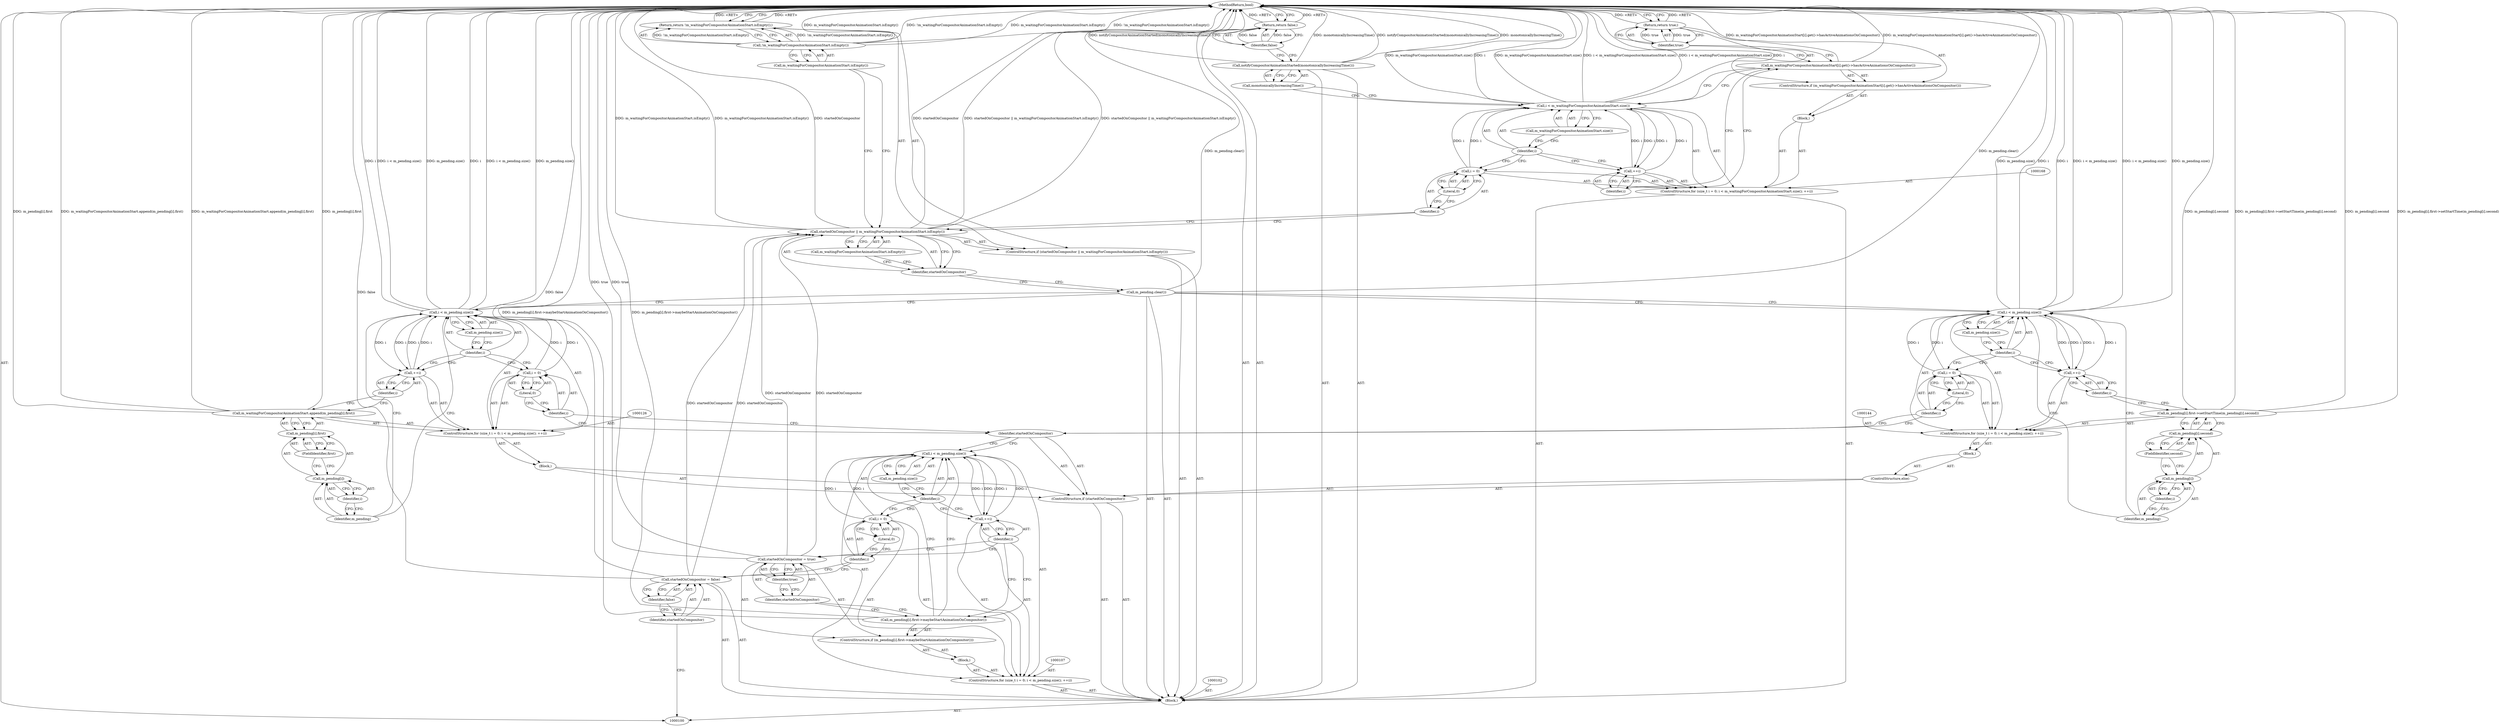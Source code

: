 digraph "1_Chrome_75f1a0ebf09d110642f19dd4e389004e949a7828_2" {
"1000186" [label="(MethodReturn,bool)"];
"1000127" [label="(Call,i = 0)"];
"1000128" [label="(Identifier,i)"];
"1000129" [label="(Literal,0)"];
"1000130" [label="(Call,i < m_pending.size())"];
"1000131" [label="(Identifier,i)"];
"1000132" [label="(Call,m_pending.size())"];
"1000133" [label="(Call,++i)"];
"1000134" [label="(Identifier,i)"];
"1000125" [label="(ControlStructure,for (size_t i = 0; i < m_pending.size(); ++i))"];
"1000135" [label="(Call,m_waitingForCompositorAnimationStart.append(m_pending[i].first))"];
"1000136" [label="(Call,m_pending[i].first)"];
"1000137" [label="(Call,m_pending[i])"];
"1000138" [label="(Identifier,m_pending)"];
"1000139" [label="(Identifier,i)"];
"1000140" [label="(FieldIdentifier,first)"];
"1000142" [label="(Block,)"];
"1000141" [label="(ControlStructure,else)"];
"1000145" [label="(Call,i = 0)"];
"1000146" [label="(Identifier,i)"];
"1000147" [label="(Literal,0)"];
"1000148" [label="(Call,i < m_pending.size())"];
"1000149" [label="(Identifier,i)"];
"1000150" [label="(Call,m_pending.size())"];
"1000151" [label="(Call,++i)"];
"1000152" [label="(Identifier,i)"];
"1000143" [label="(ControlStructure,for (size_t i = 0; i < m_pending.size(); ++i))"];
"1000153" [label="(Call,m_pending[i].first->setStartTime(m_pending[i].second))"];
"1000154" [label="(Call,m_pending[i].second)"];
"1000155" [label="(Call,m_pending[i])"];
"1000156" [label="(Identifier,m_pending)"];
"1000157" [label="(Identifier,i)"];
"1000158" [label="(FieldIdentifier,second)"];
"1000159" [label="(Call,m_pending.clear())"];
"1000163" [label="(Call,m_waitingForCompositorAnimationStart.isEmpty())"];
"1000160" [label="(ControlStructure,if (startedOnCompositor || m_waitingForCompositorAnimationStart.isEmpty()))"];
"1000161" [label="(Call,startedOnCompositor || m_waitingForCompositorAnimationStart.isEmpty())"];
"1000162" [label="(Identifier,startedOnCompositor)"];
"1000165" [label="(Call,!m_waitingForCompositorAnimationStart.isEmpty())"];
"1000166" [label="(Call,m_waitingForCompositorAnimationStart.isEmpty())"];
"1000164" [label="(Return,return !m_waitingForCompositorAnimationStart.isEmpty();)"];
"1000101" [label="(Block,)"];
"1000169" [label="(Call,i = 0)"];
"1000170" [label="(Identifier,i)"];
"1000171" [label="(Literal,0)"];
"1000172" [label="(Call,i < m_waitingForCompositorAnimationStart.size())"];
"1000173" [label="(Identifier,i)"];
"1000174" [label="(Call,m_waitingForCompositorAnimationStart.size())"];
"1000167" [label="(ControlStructure,for (size_t i = 0; i < m_waitingForCompositorAnimationStart.size(); ++i))"];
"1000175" [label="(Call,++i)"];
"1000176" [label="(Identifier,i)"];
"1000177" [label="(Block,)"];
"1000179" [label="(Call,m_waitingForCompositorAnimationStart[i].get()->hasActiveAnimationsOnCompositor())"];
"1000178" [label="(ControlStructure,if (m_waitingForCompositorAnimationStart[i].get()->hasActiveAnimationsOnCompositor()))"];
"1000180" [label="(Return,return true;)"];
"1000181" [label="(Identifier,true)"];
"1000183" [label="(Call,monotonicallyIncreasingTime())"];
"1000182" [label="(Call,notifyCompositorAnimationStarted(monotonicallyIncreasingTime()))"];
"1000185" [label="(Identifier,false)"];
"1000184" [label="(Return,return false;)"];
"1000105" [label="(Identifier,false)"];
"1000103" [label="(Call,startedOnCompositor = false)"];
"1000104" [label="(Identifier,startedOnCompositor)"];
"1000108" [label="(Call,i = 0)"];
"1000109" [label="(Identifier,i)"];
"1000110" [label="(Literal,0)"];
"1000111" [label="(Call,i < m_pending.size())"];
"1000112" [label="(Identifier,i)"];
"1000113" [label="(Call,m_pending.size())"];
"1000106" [label="(ControlStructure,for (size_t i = 0; i < m_pending.size(); ++i))"];
"1000114" [label="(Call,++i)"];
"1000115" [label="(Identifier,i)"];
"1000116" [label="(Block,)"];
"1000118" [label="(Call,m_pending[i].first->maybeStartAnimationOnCompositor())"];
"1000117" [label="(ControlStructure,if (m_pending[i].first->maybeStartAnimationOnCompositor()))"];
"1000119" [label="(Call,startedOnCompositor = true)"];
"1000120" [label="(Identifier,startedOnCompositor)"];
"1000121" [label="(Identifier,true)"];
"1000124" [label="(Block,)"];
"1000122" [label="(ControlStructure,if (startedOnCompositor))"];
"1000123" [label="(Identifier,startedOnCompositor)"];
"1000186" -> "1000100"  [label="AST: "];
"1000186" -> "1000164"  [label="CFG: "];
"1000186" -> "1000180"  [label="CFG: "];
"1000186" -> "1000184"  [label="CFG: "];
"1000184" -> "1000186"  [label="DDG: <RET>"];
"1000130" -> "1000186"  [label="DDG: i < m_pending.size()"];
"1000130" -> "1000186"  [label="DDG: m_pending.size()"];
"1000130" -> "1000186"  [label="DDG: i"];
"1000172" -> "1000186"  [label="DDG: i < m_waitingForCompositorAnimationStart.size()"];
"1000172" -> "1000186"  [label="DDG: i"];
"1000172" -> "1000186"  [label="DDG: m_waitingForCompositorAnimationStart.size()"];
"1000179" -> "1000186"  [label="DDG: m_waitingForCompositorAnimationStart[i].get()->hasActiveAnimationsOnCompositor()"];
"1000103" -> "1000186"  [label="DDG: false"];
"1000165" -> "1000186"  [label="DDG: m_waitingForCompositorAnimationStart.isEmpty()"];
"1000165" -> "1000186"  [label="DDG: !m_waitingForCompositorAnimationStart.isEmpty()"];
"1000119" -> "1000186"  [label="DDG: true"];
"1000118" -> "1000186"  [label="DDG: m_pending[i].first->maybeStartAnimationOnCompositor()"];
"1000153" -> "1000186"  [label="DDG: m_pending[i].second"];
"1000153" -> "1000186"  [label="DDG: m_pending[i].first->setStartTime(m_pending[i].second)"];
"1000148" -> "1000186"  [label="DDG: m_pending.size()"];
"1000148" -> "1000186"  [label="DDG: i"];
"1000148" -> "1000186"  [label="DDG: i < m_pending.size()"];
"1000182" -> "1000186"  [label="DDG: notifyCompositorAnimationStarted(monotonicallyIncreasingTime())"];
"1000182" -> "1000186"  [label="DDG: monotonicallyIncreasingTime()"];
"1000159" -> "1000186"  [label="DDG: m_pending.clear()"];
"1000135" -> "1000186"  [label="DDG: m_waitingForCompositorAnimationStart.append(m_pending[i].first)"];
"1000135" -> "1000186"  [label="DDG: m_pending[i].first"];
"1000161" -> "1000186"  [label="DDG: m_waitingForCompositorAnimationStart.isEmpty()"];
"1000161" -> "1000186"  [label="DDG: startedOnCompositor"];
"1000161" -> "1000186"  [label="DDG: startedOnCompositor || m_waitingForCompositorAnimationStart.isEmpty()"];
"1000164" -> "1000186"  [label="DDG: <RET>"];
"1000180" -> "1000186"  [label="DDG: <RET>"];
"1000127" -> "1000125"  [label="AST: "];
"1000127" -> "1000129"  [label="CFG: "];
"1000128" -> "1000127"  [label="AST: "];
"1000129" -> "1000127"  [label="AST: "];
"1000131" -> "1000127"  [label="CFG: "];
"1000127" -> "1000130"  [label="DDG: i"];
"1000128" -> "1000127"  [label="AST: "];
"1000128" -> "1000123"  [label="CFG: "];
"1000129" -> "1000128"  [label="CFG: "];
"1000129" -> "1000127"  [label="AST: "];
"1000129" -> "1000128"  [label="CFG: "];
"1000127" -> "1000129"  [label="CFG: "];
"1000130" -> "1000125"  [label="AST: "];
"1000130" -> "1000132"  [label="CFG: "];
"1000131" -> "1000130"  [label="AST: "];
"1000132" -> "1000130"  [label="AST: "];
"1000138" -> "1000130"  [label="CFG: "];
"1000159" -> "1000130"  [label="CFG: "];
"1000130" -> "1000186"  [label="DDG: i < m_pending.size()"];
"1000130" -> "1000186"  [label="DDG: m_pending.size()"];
"1000130" -> "1000186"  [label="DDG: i"];
"1000133" -> "1000130"  [label="DDG: i"];
"1000127" -> "1000130"  [label="DDG: i"];
"1000130" -> "1000133"  [label="DDG: i"];
"1000131" -> "1000130"  [label="AST: "];
"1000131" -> "1000127"  [label="CFG: "];
"1000131" -> "1000133"  [label="CFG: "];
"1000132" -> "1000131"  [label="CFG: "];
"1000132" -> "1000130"  [label="AST: "];
"1000132" -> "1000131"  [label="CFG: "];
"1000130" -> "1000132"  [label="CFG: "];
"1000133" -> "1000125"  [label="AST: "];
"1000133" -> "1000134"  [label="CFG: "];
"1000134" -> "1000133"  [label="AST: "];
"1000131" -> "1000133"  [label="CFG: "];
"1000133" -> "1000130"  [label="DDG: i"];
"1000130" -> "1000133"  [label="DDG: i"];
"1000134" -> "1000133"  [label="AST: "];
"1000134" -> "1000135"  [label="CFG: "];
"1000133" -> "1000134"  [label="CFG: "];
"1000125" -> "1000124"  [label="AST: "];
"1000126" -> "1000125"  [label="AST: "];
"1000127" -> "1000125"  [label="AST: "];
"1000130" -> "1000125"  [label="AST: "];
"1000133" -> "1000125"  [label="AST: "];
"1000135" -> "1000125"  [label="AST: "];
"1000135" -> "1000125"  [label="AST: "];
"1000135" -> "1000136"  [label="CFG: "];
"1000136" -> "1000135"  [label="AST: "];
"1000134" -> "1000135"  [label="CFG: "];
"1000135" -> "1000186"  [label="DDG: m_waitingForCompositorAnimationStart.append(m_pending[i].first)"];
"1000135" -> "1000186"  [label="DDG: m_pending[i].first"];
"1000136" -> "1000135"  [label="AST: "];
"1000136" -> "1000140"  [label="CFG: "];
"1000137" -> "1000136"  [label="AST: "];
"1000140" -> "1000136"  [label="AST: "];
"1000135" -> "1000136"  [label="CFG: "];
"1000137" -> "1000136"  [label="AST: "];
"1000137" -> "1000139"  [label="CFG: "];
"1000138" -> "1000137"  [label="AST: "];
"1000139" -> "1000137"  [label="AST: "];
"1000140" -> "1000137"  [label="CFG: "];
"1000138" -> "1000137"  [label="AST: "];
"1000138" -> "1000130"  [label="CFG: "];
"1000139" -> "1000138"  [label="CFG: "];
"1000139" -> "1000137"  [label="AST: "];
"1000139" -> "1000138"  [label="CFG: "];
"1000137" -> "1000139"  [label="CFG: "];
"1000140" -> "1000136"  [label="AST: "];
"1000140" -> "1000137"  [label="CFG: "];
"1000136" -> "1000140"  [label="CFG: "];
"1000142" -> "1000141"  [label="AST: "];
"1000143" -> "1000142"  [label="AST: "];
"1000141" -> "1000122"  [label="AST: "];
"1000142" -> "1000141"  [label="AST: "];
"1000145" -> "1000143"  [label="AST: "];
"1000145" -> "1000147"  [label="CFG: "];
"1000146" -> "1000145"  [label="AST: "];
"1000147" -> "1000145"  [label="AST: "];
"1000149" -> "1000145"  [label="CFG: "];
"1000145" -> "1000148"  [label="DDG: i"];
"1000146" -> "1000145"  [label="AST: "];
"1000146" -> "1000123"  [label="CFG: "];
"1000147" -> "1000146"  [label="CFG: "];
"1000147" -> "1000145"  [label="AST: "];
"1000147" -> "1000146"  [label="CFG: "];
"1000145" -> "1000147"  [label="CFG: "];
"1000148" -> "1000143"  [label="AST: "];
"1000148" -> "1000150"  [label="CFG: "];
"1000149" -> "1000148"  [label="AST: "];
"1000150" -> "1000148"  [label="AST: "];
"1000156" -> "1000148"  [label="CFG: "];
"1000159" -> "1000148"  [label="CFG: "];
"1000148" -> "1000186"  [label="DDG: m_pending.size()"];
"1000148" -> "1000186"  [label="DDG: i"];
"1000148" -> "1000186"  [label="DDG: i < m_pending.size()"];
"1000151" -> "1000148"  [label="DDG: i"];
"1000145" -> "1000148"  [label="DDG: i"];
"1000148" -> "1000151"  [label="DDG: i"];
"1000149" -> "1000148"  [label="AST: "];
"1000149" -> "1000145"  [label="CFG: "];
"1000149" -> "1000151"  [label="CFG: "];
"1000150" -> "1000149"  [label="CFG: "];
"1000150" -> "1000148"  [label="AST: "];
"1000150" -> "1000149"  [label="CFG: "];
"1000148" -> "1000150"  [label="CFG: "];
"1000151" -> "1000143"  [label="AST: "];
"1000151" -> "1000152"  [label="CFG: "];
"1000152" -> "1000151"  [label="AST: "];
"1000149" -> "1000151"  [label="CFG: "];
"1000151" -> "1000148"  [label="DDG: i"];
"1000148" -> "1000151"  [label="DDG: i"];
"1000152" -> "1000151"  [label="AST: "];
"1000152" -> "1000153"  [label="CFG: "];
"1000151" -> "1000152"  [label="CFG: "];
"1000143" -> "1000142"  [label="AST: "];
"1000144" -> "1000143"  [label="AST: "];
"1000145" -> "1000143"  [label="AST: "];
"1000148" -> "1000143"  [label="AST: "];
"1000151" -> "1000143"  [label="AST: "];
"1000153" -> "1000143"  [label="AST: "];
"1000153" -> "1000143"  [label="AST: "];
"1000153" -> "1000154"  [label="CFG: "];
"1000154" -> "1000153"  [label="AST: "];
"1000152" -> "1000153"  [label="CFG: "];
"1000153" -> "1000186"  [label="DDG: m_pending[i].second"];
"1000153" -> "1000186"  [label="DDG: m_pending[i].first->setStartTime(m_pending[i].second)"];
"1000154" -> "1000153"  [label="AST: "];
"1000154" -> "1000158"  [label="CFG: "];
"1000155" -> "1000154"  [label="AST: "];
"1000158" -> "1000154"  [label="AST: "];
"1000153" -> "1000154"  [label="CFG: "];
"1000155" -> "1000154"  [label="AST: "];
"1000155" -> "1000157"  [label="CFG: "];
"1000156" -> "1000155"  [label="AST: "];
"1000157" -> "1000155"  [label="AST: "];
"1000158" -> "1000155"  [label="CFG: "];
"1000156" -> "1000155"  [label="AST: "];
"1000156" -> "1000148"  [label="CFG: "];
"1000157" -> "1000156"  [label="CFG: "];
"1000157" -> "1000155"  [label="AST: "];
"1000157" -> "1000156"  [label="CFG: "];
"1000155" -> "1000157"  [label="CFG: "];
"1000158" -> "1000154"  [label="AST: "];
"1000158" -> "1000155"  [label="CFG: "];
"1000154" -> "1000158"  [label="CFG: "];
"1000159" -> "1000101"  [label="AST: "];
"1000159" -> "1000130"  [label="CFG: "];
"1000159" -> "1000148"  [label="CFG: "];
"1000162" -> "1000159"  [label="CFG: "];
"1000159" -> "1000186"  [label="DDG: m_pending.clear()"];
"1000163" -> "1000161"  [label="AST: "];
"1000163" -> "1000162"  [label="CFG: "];
"1000161" -> "1000163"  [label="CFG: "];
"1000160" -> "1000101"  [label="AST: "];
"1000161" -> "1000160"  [label="AST: "];
"1000164" -> "1000160"  [label="AST: "];
"1000161" -> "1000160"  [label="AST: "];
"1000161" -> "1000162"  [label="CFG: "];
"1000161" -> "1000163"  [label="CFG: "];
"1000162" -> "1000161"  [label="AST: "];
"1000163" -> "1000161"  [label="AST: "];
"1000166" -> "1000161"  [label="CFG: "];
"1000170" -> "1000161"  [label="CFG: "];
"1000161" -> "1000186"  [label="DDG: m_waitingForCompositorAnimationStart.isEmpty()"];
"1000161" -> "1000186"  [label="DDG: startedOnCompositor"];
"1000161" -> "1000186"  [label="DDG: startedOnCompositor || m_waitingForCompositorAnimationStart.isEmpty()"];
"1000103" -> "1000161"  [label="DDG: startedOnCompositor"];
"1000119" -> "1000161"  [label="DDG: startedOnCompositor"];
"1000162" -> "1000161"  [label="AST: "];
"1000162" -> "1000159"  [label="CFG: "];
"1000163" -> "1000162"  [label="CFG: "];
"1000161" -> "1000162"  [label="CFG: "];
"1000165" -> "1000164"  [label="AST: "];
"1000165" -> "1000166"  [label="CFG: "];
"1000166" -> "1000165"  [label="AST: "];
"1000164" -> "1000165"  [label="CFG: "];
"1000165" -> "1000186"  [label="DDG: m_waitingForCompositorAnimationStart.isEmpty()"];
"1000165" -> "1000186"  [label="DDG: !m_waitingForCompositorAnimationStart.isEmpty()"];
"1000165" -> "1000164"  [label="DDG: !m_waitingForCompositorAnimationStart.isEmpty()"];
"1000166" -> "1000165"  [label="AST: "];
"1000166" -> "1000161"  [label="CFG: "];
"1000165" -> "1000166"  [label="CFG: "];
"1000164" -> "1000160"  [label="AST: "];
"1000164" -> "1000165"  [label="CFG: "];
"1000165" -> "1000164"  [label="AST: "];
"1000186" -> "1000164"  [label="CFG: "];
"1000164" -> "1000186"  [label="DDG: <RET>"];
"1000165" -> "1000164"  [label="DDG: !m_waitingForCompositorAnimationStart.isEmpty()"];
"1000101" -> "1000100"  [label="AST: "];
"1000102" -> "1000101"  [label="AST: "];
"1000103" -> "1000101"  [label="AST: "];
"1000106" -> "1000101"  [label="AST: "];
"1000122" -> "1000101"  [label="AST: "];
"1000159" -> "1000101"  [label="AST: "];
"1000160" -> "1000101"  [label="AST: "];
"1000167" -> "1000101"  [label="AST: "];
"1000182" -> "1000101"  [label="AST: "];
"1000184" -> "1000101"  [label="AST: "];
"1000169" -> "1000167"  [label="AST: "];
"1000169" -> "1000171"  [label="CFG: "];
"1000170" -> "1000169"  [label="AST: "];
"1000171" -> "1000169"  [label="AST: "];
"1000173" -> "1000169"  [label="CFG: "];
"1000169" -> "1000172"  [label="DDG: i"];
"1000170" -> "1000169"  [label="AST: "];
"1000170" -> "1000161"  [label="CFG: "];
"1000171" -> "1000170"  [label="CFG: "];
"1000171" -> "1000169"  [label="AST: "];
"1000171" -> "1000170"  [label="CFG: "];
"1000169" -> "1000171"  [label="CFG: "];
"1000172" -> "1000167"  [label="AST: "];
"1000172" -> "1000174"  [label="CFG: "];
"1000173" -> "1000172"  [label="AST: "];
"1000174" -> "1000172"  [label="AST: "];
"1000179" -> "1000172"  [label="CFG: "];
"1000183" -> "1000172"  [label="CFG: "];
"1000172" -> "1000186"  [label="DDG: i < m_waitingForCompositorAnimationStart.size()"];
"1000172" -> "1000186"  [label="DDG: i"];
"1000172" -> "1000186"  [label="DDG: m_waitingForCompositorAnimationStart.size()"];
"1000175" -> "1000172"  [label="DDG: i"];
"1000169" -> "1000172"  [label="DDG: i"];
"1000172" -> "1000175"  [label="DDG: i"];
"1000173" -> "1000172"  [label="AST: "];
"1000173" -> "1000169"  [label="CFG: "];
"1000173" -> "1000175"  [label="CFG: "];
"1000174" -> "1000173"  [label="CFG: "];
"1000174" -> "1000172"  [label="AST: "];
"1000174" -> "1000173"  [label="CFG: "];
"1000172" -> "1000174"  [label="CFG: "];
"1000167" -> "1000101"  [label="AST: "];
"1000168" -> "1000167"  [label="AST: "];
"1000169" -> "1000167"  [label="AST: "];
"1000172" -> "1000167"  [label="AST: "];
"1000175" -> "1000167"  [label="AST: "];
"1000177" -> "1000167"  [label="AST: "];
"1000175" -> "1000167"  [label="AST: "];
"1000175" -> "1000176"  [label="CFG: "];
"1000176" -> "1000175"  [label="AST: "];
"1000173" -> "1000175"  [label="CFG: "];
"1000175" -> "1000172"  [label="DDG: i"];
"1000172" -> "1000175"  [label="DDG: i"];
"1000176" -> "1000175"  [label="AST: "];
"1000176" -> "1000179"  [label="CFG: "];
"1000175" -> "1000176"  [label="CFG: "];
"1000177" -> "1000167"  [label="AST: "];
"1000178" -> "1000177"  [label="AST: "];
"1000179" -> "1000178"  [label="AST: "];
"1000179" -> "1000172"  [label="CFG: "];
"1000181" -> "1000179"  [label="CFG: "];
"1000176" -> "1000179"  [label="CFG: "];
"1000179" -> "1000186"  [label="DDG: m_waitingForCompositorAnimationStart[i].get()->hasActiveAnimationsOnCompositor()"];
"1000178" -> "1000177"  [label="AST: "];
"1000179" -> "1000178"  [label="AST: "];
"1000180" -> "1000178"  [label="AST: "];
"1000180" -> "1000178"  [label="AST: "];
"1000180" -> "1000181"  [label="CFG: "];
"1000181" -> "1000180"  [label="AST: "];
"1000186" -> "1000180"  [label="CFG: "];
"1000180" -> "1000186"  [label="DDG: <RET>"];
"1000181" -> "1000180"  [label="DDG: true"];
"1000181" -> "1000180"  [label="AST: "];
"1000181" -> "1000179"  [label="CFG: "];
"1000180" -> "1000181"  [label="CFG: "];
"1000181" -> "1000180"  [label="DDG: true"];
"1000183" -> "1000182"  [label="AST: "];
"1000183" -> "1000172"  [label="CFG: "];
"1000182" -> "1000183"  [label="CFG: "];
"1000182" -> "1000101"  [label="AST: "];
"1000182" -> "1000183"  [label="CFG: "];
"1000183" -> "1000182"  [label="AST: "];
"1000185" -> "1000182"  [label="CFG: "];
"1000182" -> "1000186"  [label="DDG: notifyCompositorAnimationStarted(monotonicallyIncreasingTime())"];
"1000182" -> "1000186"  [label="DDG: monotonicallyIncreasingTime()"];
"1000185" -> "1000184"  [label="AST: "];
"1000185" -> "1000182"  [label="CFG: "];
"1000184" -> "1000185"  [label="CFG: "];
"1000185" -> "1000184"  [label="DDG: false"];
"1000184" -> "1000101"  [label="AST: "];
"1000184" -> "1000185"  [label="CFG: "];
"1000185" -> "1000184"  [label="AST: "];
"1000186" -> "1000184"  [label="CFG: "];
"1000184" -> "1000186"  [label="DDG: <RET>"];
"1000185" -> "1000184"  [label="DDG: false"];
"1000105" -> "1000103"  [label="AST: "];
"1000105" -> "1000104"  [label="CFG: "];
"1000103" -> "1000105"  [label="CFG: "];
"1000103" -> "1000101"  [label="AST: "];
"1000103" -> "1000105"  [label="CFG: "];
"1000104" -> "1000103"  [label="AST: "];
"1000105" -> "1000103"  [label="AST: "];
"1000109" -> "1000103"  [label="CFG: "];
"1000103" -> "1000186"  [label="DDG: false"];
"1000103" -> "1000161"  [label="DDG: startedOnCompositor"];
"1000104" -> "1000103"  [label="AST: "];
"1000104" -> "1000100"  [label="CFG: "];
"1000105" -> "1000104"  [label="CFG: "];
"1000108" -> "1000106"  [label="AST: "];
"1000108" -> "1000110"  [label="CFG: "];
"1000109" -> "1000108"  [label="AST: "];
"1000110" -> "1000108"  [label="AST: "];
"1000112" -> "1000108"  [label="CFG: "];
"1000108" -> "1000111"  [label="DDG: i"];
"1000109" -> "1000108"  [label="AST: "];
"1000109" -> "1000103"  [label="CFG: "];
"1000110" -> "1000109"  [label="CFG: "];
"1000110" -> "1000108"  [label="AST: "];
"1000110" -> "1000109"  [label="CFG: "];
"1000108" -> "1000110"  [label="CFG: "];
"1000111" -> "1000106"  [label="AST: "];
"1000111" -> "1000113"  [label="CFG: "];
"1000112" -> "1000111"  [label="AST: "];
"1000113" -> "1000111"  [label="AST: "];
"1000118" -> "1000111"  [label="CFG: "];
"1000123" -> "1000111"  [label="CFG: "];
"1000114" -> "1000111"  [label="DDG: i"];
"1000108" -> "1000111"  [label="DDG: i"];
"1000111" -> "1000114"  [label="DDG: i"];
"1000112" -> "1000111"  [label="AST: "];
"1000112" -> "1000108"  [label="CFG: "];
"1000112" -> "1000114"  [label="CFG: "];
"1000113" -> "1000112"  [label="CFG: "];
"1000113" -> "1000111"  [label="AST: "];
"1000113" -> "1000112"  [label="CFG: "];
"1000111" -> "1000113"  [label="CFG: "];
"1000106" -> "1000101"  [label="AST: "];
"1000107" -> "1000106"  [label="AST: "];
"1000108" -> "1000106"  [label="AST: "];
"1000111" -> "1000106"  [label="AST: "];
"1000114" -> "1000106"  [label="AST: "];
"1000116" -> "1000106"  [label="AST: "];
"1000114" -> "1000106"  [label="AST: "];
"1000114" -> "1000115"  [label="CFG: "];
"1000115" -> "1000114"  [label="AST: "];
"1000112" -> "1000114"  [label="CFG: "];
"1000114" -> "1000111"  [label="DDG: i"];
"1000111" -> "1000114"  [label="DDG: i"];
"1000115" -> "1000114"  [label="AST: "];
"1000115" -> "1000119"  [label="CFG: "];
"1000115" -> "1000118"  [label="CFG: "];
"1000114" -> "1000115"  [label="CFG: "];
"1000116" -> "1000106"  [label="AST: "];
"1000117" -> "1000116"  [label="AST: "];
"1000118" -> "1000117"  [label="AST: "];
"1000118" -> "1000111"  [label="CFG: "];
"1000120" -> "1000118"  [label="CFG: "];
"1000115" -> "1000118"  [label="CFG: "];
"1000118" -> "1000186"  [label="DDG: m_pending[i].first->maybeStartAnimationOnCompositor()"];
"1000117" -> "1000116"  [label="AST: "];
"1000118" -> "1000117"  [label="AST: "];
"1000119" -> "1000117"  [label="AST: "];
"1000119" -> "1000117"  [label="AST: "];
"1000119" -> "1000121"  [label="CFG: "];
"1000120" -> "1000119"  [label="AST: "];
"1000121" -> "1000119"  [label="AST: "];
"1000115" -> "1000119"  [label="CFG: "];
"1000119" -> "1000186"  [label="DDG: true"];
"1000119" -> "1000161"  [label="DDG: startedOnCompositor"];
"1000120" -> "1000119"  [label="AST: "];
"1000120" -> "1000118"  [label="CFG: "];
"1000121" -> "1000120"  [label="CFG: "];
"1000121" -> "1000119"  [label="AST: "];
"1000121" -> "1000120"  [label="CFG: "];
"1000119" -> "1000121"  [label="CFG: "];
"1000124" -> "1000122"  [label="AST: "];
"1000125" -> "1000124"  [label="AST: "];
"1000122" -> "1000101"  [label="AST: "];
"1000123" -> "1000122"  [label="AST: "];
"1000124" -> "1000122"  [label="AST: "];
"1000141" -> "1000122"  [label="AST: "];
"1000123" -> "1000122"  [label="AST: "];
"1000123" -> "1000111"  [label="CFG: "];
"1000128" -> "1000123"  [label="CFG: "];
"1000146" -> "1000123"  [label="CFG: "];
}
